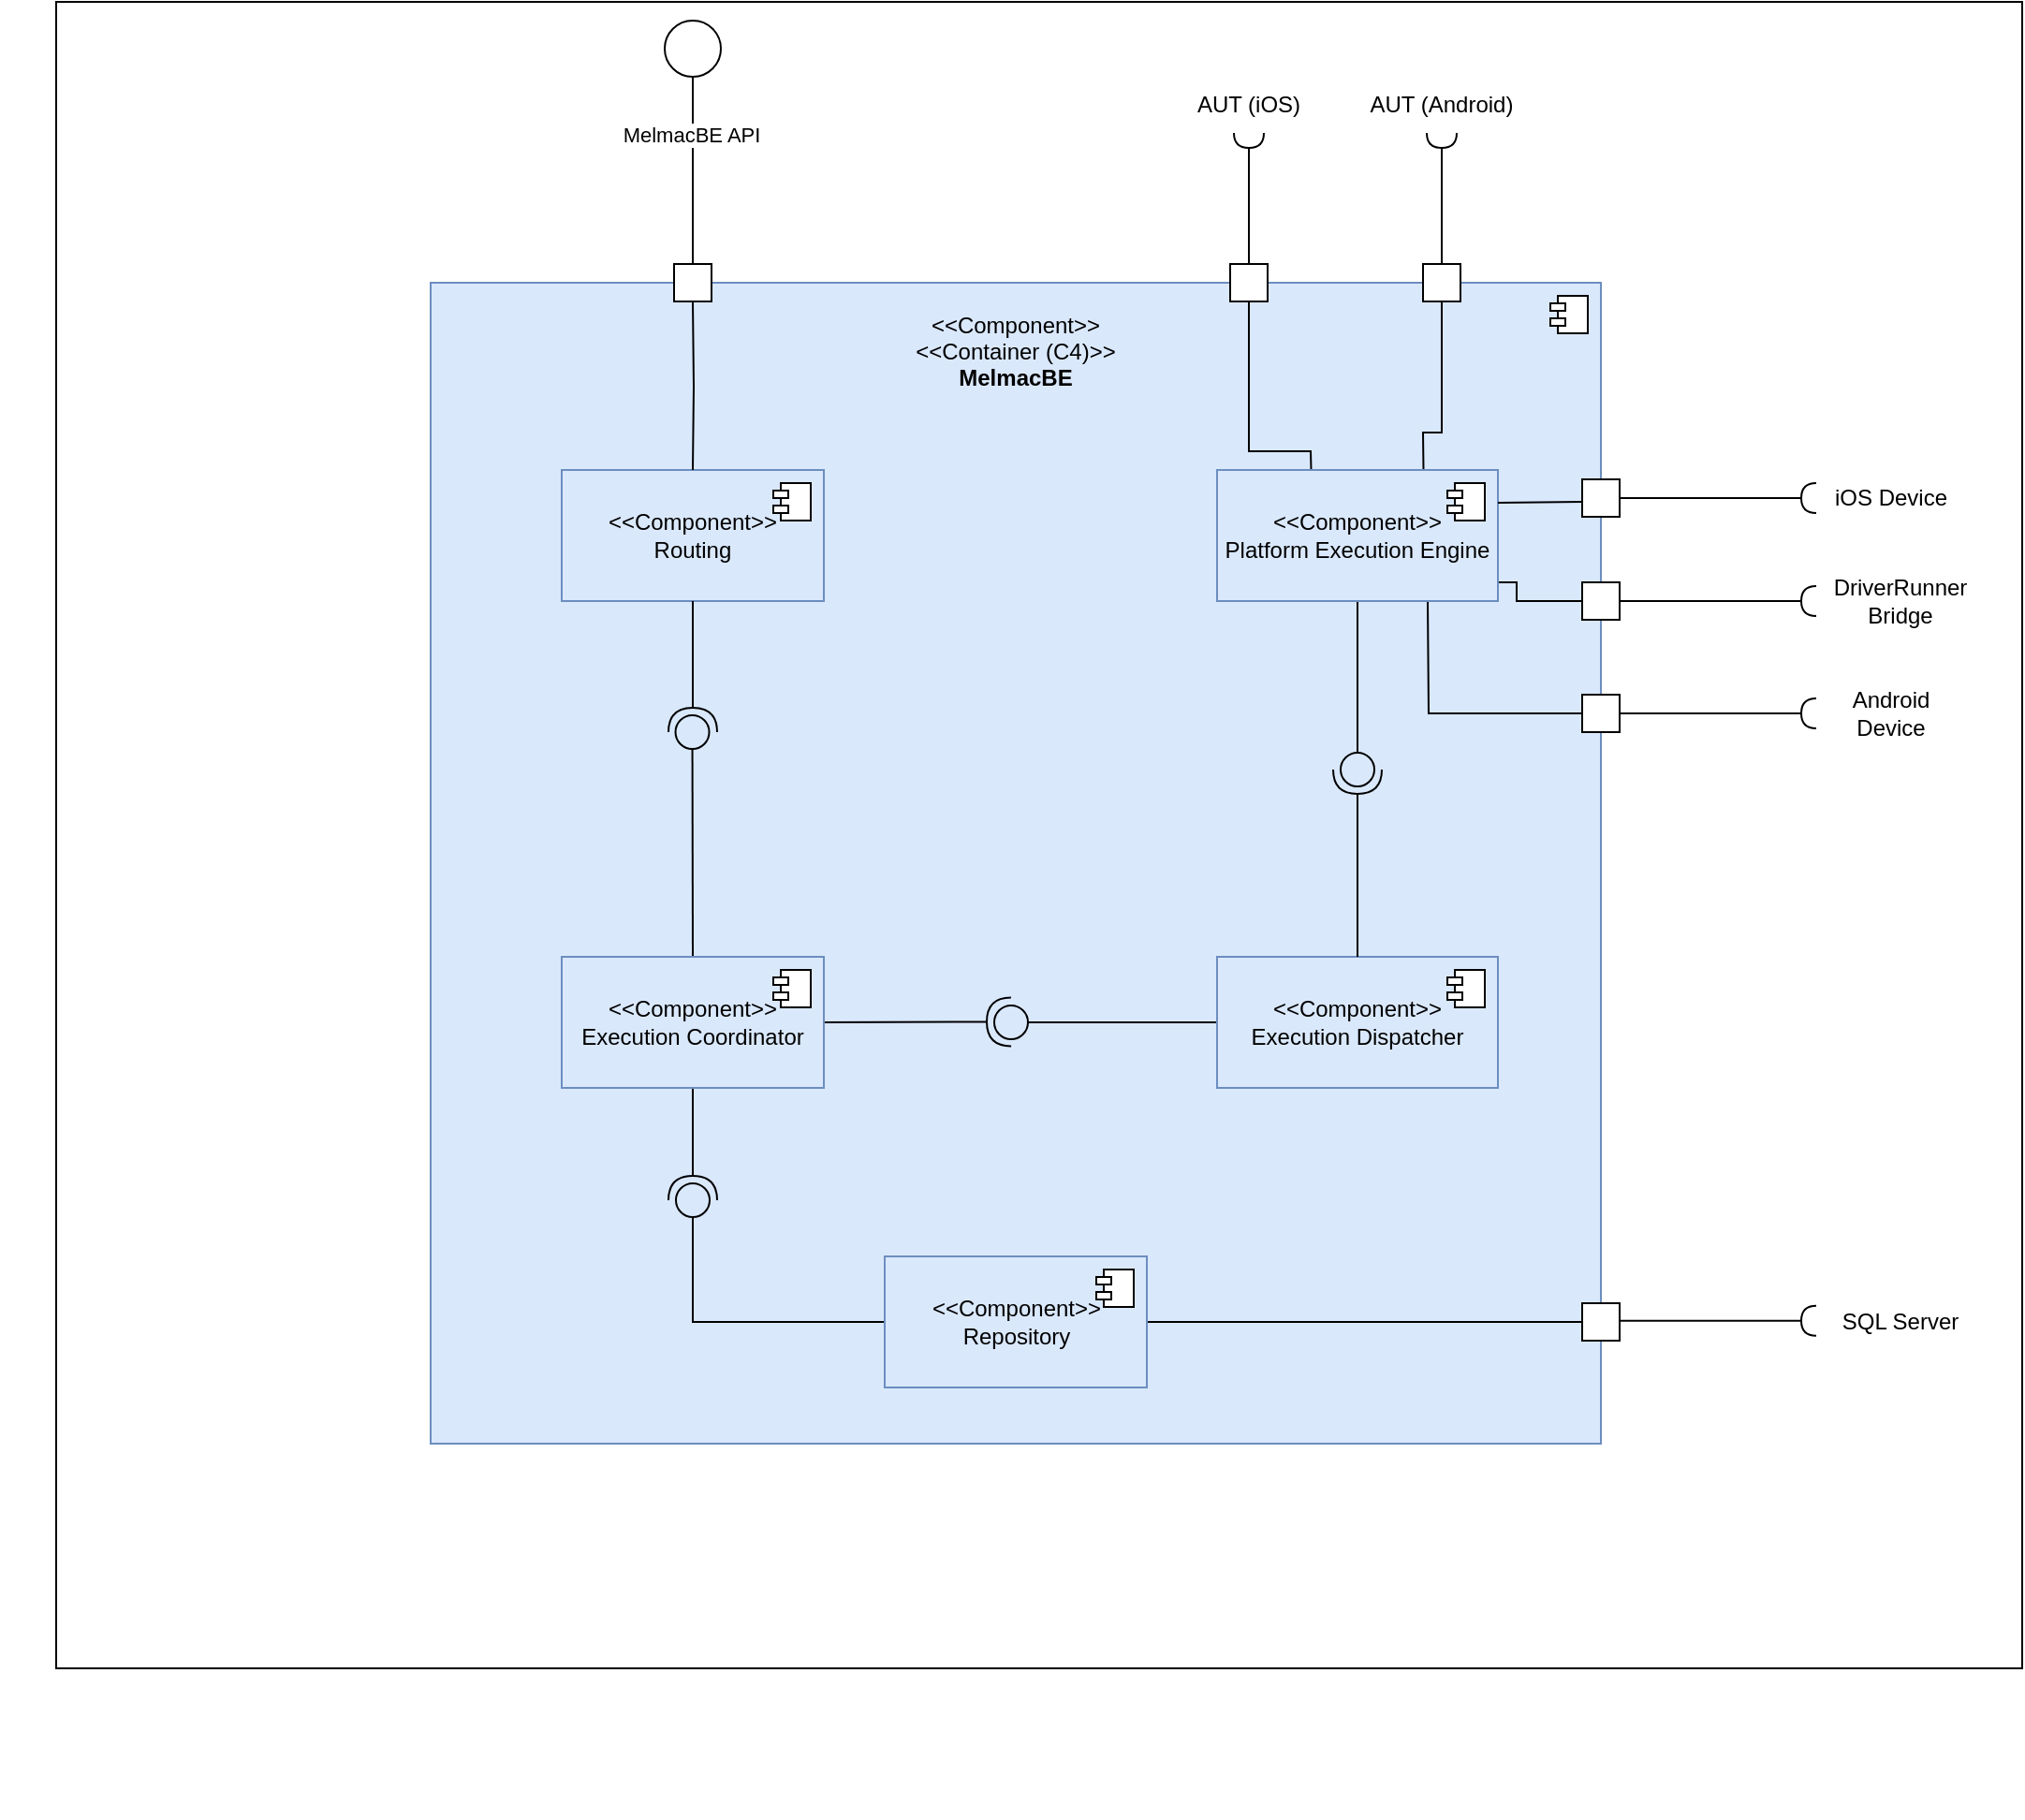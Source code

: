 <mxfile>
    <diagram name="Página-1" id="oDKx01zZ5vxRKA5znKhv">
        <mxGraphModel dx="863" dy="867" grid="1" gridSize="10" guides="1" tooltips="1" connect="1" arrows="1" fold="1" page="1" pageScale="1" pageWidth="827" pageHeight="1169" math="0" shadow="0">
            <root>
                <mxCell id="0"/>
                <mxCell id="2" value="Untitled Layer" parent="0"/>
                <mxCell id="3" value="" style="rounded=0;whiteSpace=wrap;html=1;" parent="2" vertex="1">
                    <mxGeometry x="350" y="270" width="120" height="60" as="geometry"/>
                </mxCell>
                <mxCell id="4" value="" style="rounded=0;whiteSpace=wrap;html=1;" parent="2" vertex="1">
                    <mxGeometry x="350" y="270" width="120" height="60" as="geometry"/>
                </mxCell>
                <mxCell id="5" value="" style="rounded=0;whiteSpace=wrap;html=1;" parent="2" vertex="1">
                    <mxGeometry x="350" y="270" width="120" height="60" as="geometry"/>
                </mxCell>
                <mxCell id="6" value="" style="rounded=0;whiteSpace=wrap;html=1;" parent="2" vertex="1">
                    <mxGeometry x="180" y="10" width="1050" height="890" as="geometry"/>
                </mxCell>
                <mxCell id="51" value="" style="swimlane;startSize=0;" parent="2" vertex="1">
                    <mxGeometry x="540" y="350" width="200" height="200" as="geometry"/>
                </mxCell>
                <mxCell id="1" parent="0"/>
                <mxCell id="-gaBI5YNp0DLK8B5nc4l-1" value="&lt;font style=&quot;color: rgb(0, 0, 0);&quot;&gt;&amp;lt;&amp;lt;Component&amp;gt;&amp;gt;&lt;/font&gt;&lt;div&gt;&lt;span&gt;&amp;lt;&amp;lt;Container (C4)&amp;gt;&amp;gt;&lt;/span&gt;&lt;/div&gt;&lt;div&gt;&lt;b&gt;&lt;font style=&quot;color: rgb(0, 0, 0);&quot;&gt;MelmacBE&lt;/font&gt;&lt;/b&gt;&lt;/div&gt;&lt;div&gt;&lt;span&gt;&lt;br&gt;&lt;/span&gt;&lt;/div&gt;&lt;div&gt;&lt;span&gt;&lt;br&gt;&lt;/span&gt;&lt;/div&gt;&lt;div&gt;&lt;span&gt;&lt;br&gt;&lt;/span&gt;&lt;/div&gt;&lt;div&gt;&lt;span&gt;&lt;br&gt;&lt;/span&gt;&lt;/div&gt;&lt;div&gt;&lt;span&gt;&lt;br&gt;&lt;/span&gt;&lt;/div&gt;&lt;div&gt;&lt;span&gt;&lt;br&gt;&lt;/span&gt;&lt;/div&gt;&lt;div&gt;&lt;span&gt;&lt;br&gt;&lt;/span&gt;&lt;/div&gt;&lt;div&gt;&lt;span&gt;&lt;br&gt;&lt;/span&gt;&lt;/div&gt;&lt;div&gt;&lt;span&gt;&lt;br&gt;&lt;/span&gt;&lt;/div&gt;&lt;div&gt;&lt;span&gt;&lt;br&gt;&lt;/span&gt;&lt;/div&gt;&lt;div&gt;&lt;span&gt;&lt;br&gt;&lt;/span&gt;&lt;/div&gt;&lt;div&gt;&lt;span&gt;&lt;br&gt;&lt;/span&gt;&lt;/div&gt;&lt;div&gt;&lt;span&gt;&lt;br&gt;&lt;/span&gt;&lt;/div&gt;&lt;div&gt;&lt;span&gt;&lt;br&gt;&lt;/span&gt;&lt;/div&gt;&lt;div&gt;&lt;span&gt;&lt;br&gt;&lt;/span&gt;&lt;/div&gt;&lt;div&gt;&lt;span&gt;&lt;br&gt;&lt;/span&gt;&lt;/div&gt;&lt;div&gt;&lt;span&gt;&lt;br&gt;&lt;/span&gt;&lt;/div&gt;&lt;div&gt;&lt;span&gt;&lt;br&gt;&lt;/span&gt;&lt;/div&gt;&lt;div&gt;&lt;span&gt;&lt;br&gt;&lt;/span&gt;&lt;/div&gt;&lt;div&gt;&lt;span&gt;&lt;br&gt;&lt;/span&gt;&lt;/div&gt;&lt;div&gt;&lt;span&gt;&lt;br&gt;&lt;/span&gt;&lt;/div&gt;&lt;div&gt;&lt;span&gt;&lt;br&gt;&lt;/span&gt;&lt;/div&gt;&lt;div&gt;&lt;span&gt;&lt;br&gt;&lt;/span&gt;&lt;/div&gt;&lt;div&gt;&lt;span&gt;&lt;br&gt;&lt;/span&gt;&lt;/div&gt;&lt;div&gt;&lt;span&gt;&lt;br&gt;&lt;/span&gt;&lt;/div&gt;&lt;div&gt;&lt;span&gt;&lt;br&gt;&lt;/span&gt;&lt;/div&gt;&lt;div&gt;&lt;span&gt;&lt;br&gt;&lt;/span&gt;&lt;/div&gt;&lt;div&gt;&lt;span&gt;&lt;br&gt;&lt;/span&gt;&lt;/div&gt;&lt;div&gt;&lt;span&gt;&lt;br&gt;&lt;/span&gt;&lt;/div&gt;&lt;div&gt;&lt;span&gt;&lt;br&gt;&lt;/span&gt;&lt;/div&gt;&lt;div&gt;&lt;span&gt;&lt;br&gt;&lt;/span&gt;&lt;/div&gt;&lt;div&gt;&lt;span&gt;&lt;br&gt;&lt;/span&gt;&lt;/div&gt;&lt;div&gt;&lt;span&gt;&lt;br&gt;&lt;/span&gt;&lt;/div&gt;&lt;div&gt;&lt;span&gt;&lt;br&gt;&lt;/span&gt;&lt;/div&gt;&lt;div&gt;&lt;span&gt;&lt;br&gt;&lt;/span&gt;&lt;/div&gt;&lt;div&gt;&lt;span&gt;&lt;br&gt;&lt;/span&gt;&lt;/div&gt;&lt;div&gt;&lt;span&gt;&lt;br&gt;&lt;/span&gt;&lt;/div&gt;&lt;div&gt;&lt;br&gt;&lt;/div&gt;" style="html=1;dropTarget=0;whiteSpace=wrap;fillColor=#dae8fc;strokeColor=#6c8ebf;labelBackgroundColor=none;" parent="1" vertex="1">
                    <mxGeometry x="380" y="160" width="625" height="620" as="geometry"/>
                </mxCell>
                <mxCell id="-gaBI5YNp0DLK8B5nc4l-2" value="" style="shape=module;jettyWidth=8;jettyHeight=4;" parent="-gaBI5YNp0DLK8B5nc4l-1" vertex="1">
                    <mxGeometry x="1" width="20" height="20" relative="1" as="geometry">
                        <mxPoint x="-27" y="7" as="offset"/>
                    </mxGeometry>
                </mxCell>
                <mxCell id="-gaBI5YNp0DLK8B5nc4l-7" value="&amp;lt;&amp;lt;Component&amp;gt;&amp;gt;&lt;div&gt;Routing&lt;/div&gt;" style="html=1;dropTarget=0;whiteSpace=wrap;fillColor=#dae8fc;strokeColor=#6c8ebf;" parent="1" vertex="1">
                    <mxGeometry x="450" y="260" width="140" height="70" as="geometry"/>
                </mxCell>
                <mxCell id="-gaBI5YNp0DLK8B5nc4l-8" value="" style="shape=module;jettyWidth=8;jettyHeight=4;" parent="-gaBI5YNp0DLK8B5nc4l-7" vertex="1">
                    <mxGeometry x="1" width="20" height="20" relative="1" as="geometry">
                        <mxPoint x="-27" y="7" as="offset"/>
                    </mxGeometry>
                </mxCell>
                <mxCell id="31" style="edgeStyle=none;html=1;exitX=0.5;exitY=0;exitDx=0;exitDy=0;endArrow=oval;endFill=0;endSize=18;" parent="1" source="-gaBI5YNp0DLK8B5nc4l-9" edge="1">
                    <mxGeometry relative="1" as="geometry">
                        <mxPoint x="519.765" y="400" as="targetPoint"/>
                    </mxGeometry>
                </mxCell>
                <mxCell id="90" style="edgeStyle=none;html=1;exitX=1;exitY=0.5;exitDx=0;exitDy=0;endArrow=halfCircle;endFill=0;strokeWidth=1;endSize=11;" parent="1" source="-gaBI5YNp0DLK8B5nc4l-9" edge="1">
                    <mxGeometry relative="1" as="geometry">
                        <mxPoint x="690" y="554.696" as="targetPoint"/>
                    </mxGeometry>
                </mxCell>
                <mxCell id="99" style="edgeStyle=none;html=1;exitX=0.5;exitY=1;exitDx=0;exitDy=0;endArrow=halfCircle;endFill=0;endSize=11;" parent="1" source="-gaBI5YNp0DLK8B5nc4l-9" edge="1">
                    <mxGeometry relative="1" as="geometry">
                        <mxPoint x="520" y="650" as="targetPoint"/>
                    </mxGeometry>
                </mxCell>
                <mxCell id="-gaBI5YNp0DLK8B5nc4l-9" value="&amp;lt;&amp;lt;Component&amp;gt;&amp;gt;&lt;div&gt;Execution Coordinator&lt;/div&gt;" style="html=1;dropTarget=0;whiteSpace=wrap;fillColor=#dae8fc;strokeColor=#6c8ebf;" parent="1" vertex="1">
                    <mxGeometry x="450" y="520" width="140" height="70" as="geometry"/>
                </mxCell>
                <mxCell id="-gaBI5YNp0DLK8B5nc4l-10" value="" style="shape=module;jettyWidth=8;jettyHeight=4;" parent="-gaBI5YNp0DLK8B5nc4l-9" vertex="1">
                    <mxGeometry x="1" width="20" height="20" relative="1" as="geometry">
                        <mxPoint x="-27" y="7" as="offset"/>
                    </mxGeometry>
                </mxCell>
                <mxCell id="-gaBI5YNp0DLK8B5nc4l-24" value="" style="ellipse;whiteSpace=wrap;html=1;align=center;aspect=fixed;fillColor=none;strokeColor=none;resizable=0;perimeter=centerPerimeter;rotatable=0;allowArrows=0;points=[];outlineConnect=1;" parent="1" vertex="1">
                    <mxGeometry x="150" y="410" width="10" height="10" as="geometry"/>
                </mxCell>
                <mxCell id="-gaBI5YNp0DLK8B5nc4l-26" style="edgeStyle=orthogonalEdgeStyle;rounded=0;orthogonalLoop=1;jettySize=auto;html=1;entryX=1;entryY=0.5;entryDx=0;entryDy=0;entryPerimeter=0;endArrow=halfCircle;endFill=0;endSize=11;" parent="1" source="-gaBI5YNp0DLK8B5nc4l-7" edge="1">
                    <mxGeometry relative="1" as="geometry">
                        <mxPoint x="520" y="400" as="targetPoint"/>
                    </mxGeometry>
                </mxCell>
                <mxCell id="-gaBI5YNp0DLK8B5nc4l-42" value="" style="ellipse;whiteSpace=wrap;html=1;align=center;aspect=fixed;fillColor=none;strokeColor=none;resizable=0;perimeter=centerPerimeter;rotatable=0;allowArrows=0;points=[];outlineConnect=1;" parent="1" vertex="1">
                    <mxGeometry x="360" y="970" width="10" height="10" as="geometry"/>
                </mxCell>
                <mxCell id="-gaBI5YNp0DLK8B5nc4l-92" style="edgeStyle=orthogonalEdgeStyle;rounded=0;orthogonalLoop=1;jettySize=auto;html=1;endArrow=none;endFill=0;entryX=0.5;entryY=0;entryDx=0;entryDy=0;" parent="1" source="-gaBI5YNp0DLK8B5nc4l-88" edge="1">
                    <mxGeometry relative="1" as="geometry">
                        <Array as="points"/>
                        <mxPoint x="520" y="150" as="targetPoint"/>
                    </mxGeometry>
                </mxCell>
                <mxCell id="-gaBI5YNp0DLK8B5nc4l-94" value="MelmacBE API" style="edgeLabel;html=1;align=center;verticalAlign=middle;resizable=0;points=[];" parent="-gaBI5YNp0DLK8B5nc4l-92" vertex="1" connectable="0">
                    <mxGeometry x="-0.802" y="-1" relative="1" as="geometry">
                        <mxPoint y="21" as="offset"/>
                    </mxGeometry>
                </mxCell>
                <mxCell id="-gaBI5YNp0DLK8B5nc4l-88" value="" style="ellipse;whiteSpace=wrap;html=1;aspect=fixed;" parent="1" vertex="1">
                    <mxGeometry x="505" y="20" width="30" height="30" as="geometry"/>
                </mxCell>
                <mxCell id="-gaBI5YNp0DLK8B5nc4l-93" style="edgeStyle=orthogonalEdgeStyle;rounded=0;orthogonalLoop=1;jettySize=auto;html=1;entryX=0.5;entryY=0;entryDx=0;entryDy=0;endArrow=none;endFill=0;exitX=0.5;exitY=1;exitDx=0;exitDy=0;" parent="1" target="-gaBI5YNp0DLK8B5nc4l-7" edge="1">
                    <mxGeometry relative="1" as="geometry">
                        <mxPoint x="520" y="170" as="sourcePoint"/>
                    </mxGeometry>
                </mxCell>
                <mxCell id="26" style="edgeStyle=none;html=1;exitX=0;exitY=0.5;exitDx=0;exitDy=0;endArrow=oval;endFill=0;endSize=18;" parent="1" source="20" edge="1">
                    <mxGeometry relative="1" as="geometry">
                        <mxPoint x="690" y="555" as="targetPoint"/>
                    </mxGeometry>
                </mxCell>
                <mxCell id="20" value="&amp;lt;&amp;lt;Component&amp;gt;&amp;gt;&lt;div&gt;Execution Dispatcher&lt;/div&gt;" style="html=1;dropTarget=0;whiteSpace=wrap;fillColor=#dae8fc;strokeColor=#6c8ebf;" parent="1" vertex="1">
                    <mxGeometry x="800" y="520" width="150" height="70" as="geometry"/>
                </mxCell>
                <mxCell id="21" value="" style="shape=module;jettyWidth=8;jettyHeight=4;" parent="20" vertex="1">
                    <mxGeometry x="1" width="20" height="20" relative="1" as="geometry">
                        <mxPoint x="-27" y="7" as="offset"/>
                    </mxGeometry>
                </mxCell>
                <mxCell id="36" style="edgeStyle=none;html=1;exitX=0.5;exitY=1;exitDx=0;exitDy=0;endArrow=oval;endFill=0;endSize=18;" parent="1" source="22" edge="1">
                    <mxGeometry relative="1" as="geometry">
                        <mxPoint x="875" y="420" as="targetPoint"/>
                    </mxGeometry>
                </mxCell>
                <mxCell id="67" style="edgeStyle=none;html=1;exitX=0.75;exitY=1;exitDx=0;exitDy=0;entryX=0;entryY=0.5;entryDx=0;entryDy=0;rounded=0;curved=0;endArrow=none;endFill=0;" parent="1" source="22" target="59" edge="1">
                    <mxGeometry relative="1" as="geometry">
                        <Array as="points">
                            <mxPoint x="913" y="390"/>
                        </Array>
                    </mxGeometry>
                </mxCell>
                <mxCell id="69" style="edgeStyle=none;html=1;exitX=0.335;exitY=0;exitDx=0;exitDy=0;entryX=0.5;entryY=1;entryDx=0;entryDy=0;rounded=0;curved=0;endArrow=none;endFill=0;jumpSize=7;exitPerimeter=0;" parent="1" source="22" target="56" edge="1">
                    <mxGeometry relative="1" as="geometry">
                        <Array as="points">
                            <mxPoint x="850" y="250"/>
                            <mxPoint x="817" y="250"/>
                            <mxPoint x="817" y="240"/>
                        </Array>
                    </mxGeometry>
                </mxCell>
                <mxCell id="70" style="edgeStyle=none;html=1;exitX=0.735;exitY=0.008;exitDx=0;exitDy=0;entryX=0.5;entryY=1;entryDx=0;entryDy=0;rounded=0;curved=0;exitPerimeter=0;endArrow=none;endFill=0;" parent="1" source="22" target="57" edge="1">
                    <mxGeometry relative="1" as="geometry">
                        <Array as="points">
                            <mxPoint x="910" y="240"/>
                            <mxPoint x="920" y="240"/>
                        </Array>
                    </mxGeometry>
                </mxCell>
                <mxCell id="86" style="edgeStyle=none;html=1;exitX=0.999;exitY=0.857;exitDx=0;exitDy=0;entryX=0;entryY=0.5;entryDx=0;entryDy=0;rounded=0;curved=0;exitPerimeter=0;endArrow=none;endFill=0;" parent="1" source="22" target="85" edge="1">
                    <mxGeometry relative="1" as="geometry">
                        <Array as="points">
                            <mxPoint x="960" y="320"/>
                            <mxPoint x="960" y="330"/>
                            <mxPoint x="970" y="330"/>
                        </Array>
                    </mxGeometry>
                </mxCell>
                <mxCell id="22" value="&amp;lt;&amp;lt;Component&amp;gt;&amp;gt;&lt;div&gt;Platform Execution Engine&lt;/div&gt;" style="html=1;dropTarget=0;whiteSpace=wrap;fillColor=#dae8fc;strokeColor=#6c8ebf;" parent="1" vertex="1">
                    <mxGeometry x="800" y="260" width="150" height="70" as="geometry"/>
                </mxCell>
                <mxCell id="23" value="" style="shape=module;jettyWidth=8;jettyHeight=4;" parent="22" vertex="1">
                    <mxGeometry x="1" width="20" height="20" relative="1" as="geometry">
                        <mxPoint x="-27" y="7" as="offset"/>
                    </mxGeometry>
                </mxCell>
                <mxCell id="35" style="edgeStyle=none;html=1;exitX=0.5;exitY=0;exitDx=0;exitDy=0;endArrow=halfCircle;endFill=0;endSize=11;" parent="1" source="20" edge="1">
                    <mxGeometry relative="1" as="geometry">
                        <mxPoint x="875" y="420" as="targetPoint"/>
                    </mxGeometry>
                </mxCell>
                <mxCell id="54" value="" style="rounded=0;whiteSpace=wrap;html=1;" parent="1" vertex="1">
                    <mxGeometry x="510" y="150" width="20" height="20" as="geometry"/>
                </mxCell>
                <mxCell id="78" style="edgeStyle=none;html=1;exitX=0.5;exitY=0;exitDx=0;exitDy=0;entryX=0.5;entryY=1;entryDx=0;entryDy=0;endArrow=halfCircle;endFill=0;" parent="1" source="56" target="77" edge="1">
                    <mxGeometry relative="1" as="geometry"/>
                </mxCell>
                <mxCell id="56" value="" style="rounded=0;whiteSpace=wrap;html=1;" parent="1" vertex="1">
                    <mxGeometry x="807" y="150" width="20" height="20" as="geometry"/>
                </mxCell>
                <mxCell id="80" style="edgeStyle=none;html=1;exitX=0.5;exitY=0;exitDx=0;exitDy=0;entryX=0.5;entryY=1;entryDx=0;entryDy=0;endArrow=halfCircle;endFill=0;" parent="1" source="57" target="79" edge="1">
                    <mxGeometry relative="1" as="geometry"/>
                </mxCell>
                <mxCell id="57" value="" style="rounded=0;whiteSpace=wrap;html=1;" parent="1" vertex="1">
                    <mxGeometry x="910" y="150" width="20" height="20" as="geometry"/>
                </mxCell>
                <mxCell id="84" style="edgeStyle=none;html=1;exitX=1;exitY=0.5;exitDx=0;exitDy=0;entryX=0;entryY=0.5;entryDx=0;entryDy=0;endArrow=halfCircle;endFill=0;" parent="1" source="58" target="81" edge="1">
                    <mxGeometry relative="1" as="geometry"/>
                </mxCell>
                <mxCell id="58" value="" style="rounded=0;whiteSpace=wrap;html=1;" parent="1" vertex="1">
                    <mxGeometry x="995" y="265" width="20" height="20" as="geometry"/>
                </mxCell>
                <mxCell id="83" style="edgeStyle=none;html=1;exitX=1;exitY=0.5;exitDx=0;exitDy=0;entryX=0;entryY=0.5;entryDx=0;entryDy=0;endArrow=halfCircle;endFill=0;" parent="1" source="59" target="82" edge="1">
                    <mxGeometry relative="1" as="geometry"/>
                </mxCell>
                <mxCell id="59" value="" style="rounded=0;whiteSpace=wrap;html=1;" parent="1" vertex="1">
                    <mxGeometry x="995" y="380" width="20" height="20" as="geometry"/>
                </mxCell>
                <mxCell id="63" style="edgeStyle=none;html=1;exitX=1;exitY=0.25;exitDx=0;exitDy=0;entryX=-0.003;entryY=0.603;entryDx=0;entryDy=0;entryPerimeter=0;endArrow=none;endFill=0;" parent="1" source="22" target="58" edge="1">
                    <mxGeometry relative="1" as="geometry"/>
                </mxCell>
                <mxCell id="77" value="AUT (iOS)" style="text;html=1;align=center;verticalAlign=middle;whiteSpace=wrap;rounded=0;" parent="1" vertex="1">
                    <mxGeometry x="777" y="50" width="80" height="30" as="geometry"/>
                </mxCell>
                <mxCell id="79" value="AUT (Android)" style="text;html=1;align=center;verticalAlign=middle;whiteSpace=wrap;rounded=0;" parent="1" vertex="1">
                    <mxGeometry x="880" y="50" width="80" height="30" as="geometry"/>
                </mxCell>
                <mxCell id="81" value="iOS Device" style="text;html=1;align=center;verticalAlign=middle;whiteSpace=wrap;rounded=0;" parent="1" vertex="1">
                    <mxGeometry x="1120" y="260" width="80" height="30" as="geometry"/>
                </mxCell>
                <mxCell id="82" value="Android Device" style="text;html=1;align=center;verticalAlign=middle;whiteSpace=wrap;rounded=0;" parent="1" vertex="1">
                    <mxGeometry x="1120" y="375" width="80" height="30" as="geometry"/>
                </mxCell>
                <mxCell id="88" style="edgeStyle=none;html=1;exitX=1;exitY=0.5;exitDx=0;exitDy=0;entryX=0;entryY=0.5;entryDx=0;entryDy=0;endArrow=halfCircle;endFill=0;" parent="1" source="85" target="87" edge="1">
                    <mxGeometry relative="1" as="geometry"/>
                </mxCell>
                <mxCell id="85" value="" style="rounded=0;whiteSpace=wrap;html=1;" parent="1" vertex="1">
                    <mxGeometry x="995" y="320" width="20" height="20" as="geometry"/>
                </mxCell>
                <mxCell id="87" value="DriverRunner Bridge" style="text;html=1;align=center;verticalAlign=middle;whiteSpace=wrap;rounded=0;" parent="1" vertex="1">
                    <mxGeometry x="1120" y="315" width="90" height="30" as="geometry"/>
                </mxCell>
                <mxCell id="98" style="edgeStyle=none;html=1;exitX=0;exitY=0.5;exitDx=0;exitDy=0;endArrow=oval;endFill=0;endSize=18;rounded=0;curved=0;" parent="1" source="93" edge="1">
                    <mxGeometry relative="1" as="geometry">
                        <mxPoint x="520" y="650" as="targetPoint"/>
                        <Array as="points">
                            <mxPoint x="520" y="715"/>
                        </Array>
                    </mxGeometry>
                </mxCell>
                <mxCell id="102" value="" style="edgeStyle=none;html=1;entryX=0;entryY=0.5;entryDx=0;entryDy=0;endArrow=none;endFill=0;" parent="1" source="93" target="95" edge="1">
                    <mxGeometry relative="1" as="geometry">
                        <mxPoint x="872.5" y="715" as="targetPoint"/>
                    </mxGeometry>
                </mxCell>
                <mxCell id="93" value="&amp;lt;&amp;lt;Component&amp;gt;&amp;gt;&lt;div&gt;Repository&lt;/div&gt;" style="html=1;dropTarget=0;whiteSpace=wrap;fillColor=#dae8fc;strokeColor=#6c8ebf;" parent="1" vertex="1">
                    <mxGeometry x="622.5" y="680" width="140" height="70" as="geometry"/>
                </mxCell>
                <mxCell id="94" value="" style="shape=module;jettyWidth=8;jettyHeight=4;" parent="93" vertex="1">
                    <mxGeometry x="1" width="20" height="20" relative="1" as="geometry">
                        <mxPoint x="-27" y="7" as="offset"/>
                    </mxGeometry>
                </mxCell>
                <mxCell id="95" value="" style="rounded=0;whiteSpace=wrap;html=1;" parent="1" vertex="1">
                    <mxGeometry x="995" y="705" width="20" height="20" as="geometry"/>
                </mxCell>
                <mxCell id="96" style="edgeStyle=none;html=1;exitX=1;exitY=0.5;exitDx=0;exitDy=0;entryX=0;entryY=0.5;entryDx=0;entryDy=0;endArrow=halfCircle;endFill=0;" parent="1" edge="1">
                    <mxGeometry relative="1" as="geometry">
                        <mxPoint x="1015" y="714.38" as="sourcePoint"/>
                        <mxPoint x="1120" y="714.38" as="targetPoint"/>
                    </mxGeometry>
                </mxCell>
                <mxCell id="97" value="SQL Server" style="text;html=1;align=center;verticalAlign=middle;whiteSpace=wrap;rounded=0;" parent="1" vertex="1">
                    <mxGeometry x="1125" y="700" width="80" height="30" as="geometry"/>
                </mxCell>
            </root>
        </mxGraphModel>
    </diagram>
</mxfile>